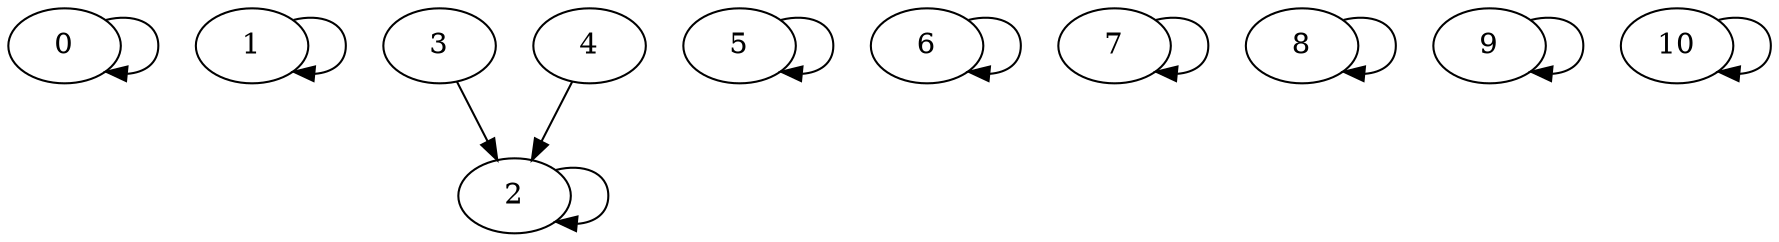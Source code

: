 digraph {
	0 -> 0
	1 -> 1
	2 -> 2
	3 -> 2
	4 -> 2
	5 -> 5
	6 -> 6
	7 -> 7
	8 -> 8
	9 -> 9
	10 -> 10
}
